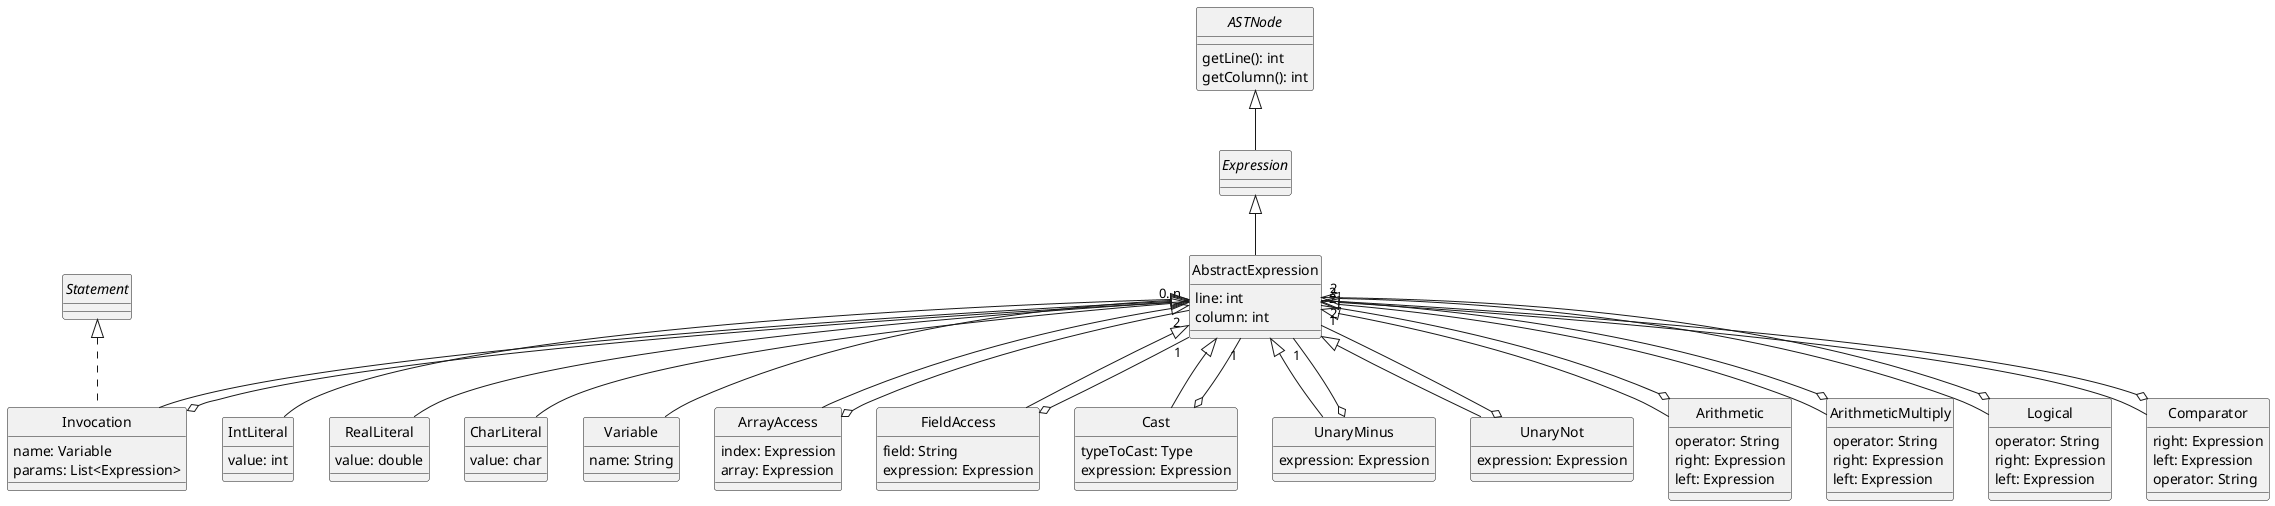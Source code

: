 @startuml Expressions
skinparam style strictuml
skinparam monochrome true


interface ASTNode {
    getLine(): int
    getColumn(): int
}

interface Expression

class AbstractExpression {
    line: int
    column: int
}

Expression <|-- AbstractExpression
ASTNode <|--  Expression

class IntLiteral {
    value: int
}

class RealLiteral {
    value: double
}

class CharLiteral {
    value: char
}

class Variable {
    name: String
}

interface Statement

Statement <|.. Invocation

class Invocation {
    name: Variable
    params: List<Expression>
}

class ArrayAccess {
    index: Expression
    array: Expression

}




class FieldAccess {
    field: String
    expression: Expression
}



class Cast{
    typeToCast: Type
    expression: Expression
}

class UnaryMinus {
    expression: Expression
}

class UnaryNot {
    expression: Expression
}

class Arithmetic {
    operator: String
    right: Expression
    left: Expression
}

class ArithmeticMultiply {
    operator: String
    right: Expression
    left: Expression
}

class Logical {
    operator: String
    right: Expression
    left: Expression

}

class Comparator {
    right: Expression
    left: Expression
    operator: String
}


Invocation o-- "0..n" AbstractExpression
ArrayAccess o-- "2" AbstractExpression
FieldAccess o-- "1" AbstractExpression
Cast o-- "1" AbstractExpression
UnaryMinus o-- "1" AbstractExpression
UnaryNot o-- "1" AbstractExpression
Arithmetic o-- "2" AbstractExpression
ArithmeticMultiply o-- "2" AbstractExpression
Logical o-- "2" AbstractExpression
Comparator o-- "2" AbstractExpression

AbstractExpression <|-- Invocation



AbstractExpression <|-- IntLiteral
AbstractExpression <|-- RealLiteral
AbstractExpression <|-- CharLiteral
AbstractExpression <|-- Variable
AbstractExpression <|-- Cast
AbstractExpression <|-- UnaryMinus
AbstractExpression <|-- UnaryNot

AbstractExpression <|-- Arithmetic
AbstractExpression <|-- Logical

AbstractExpression <|-- Comparator

AbstractExpression <|-- ArrayAccess
AbstractExpression <|-- ArithmeticMultiply
AbstractExpression <|-- FieldAccess


@enduml
